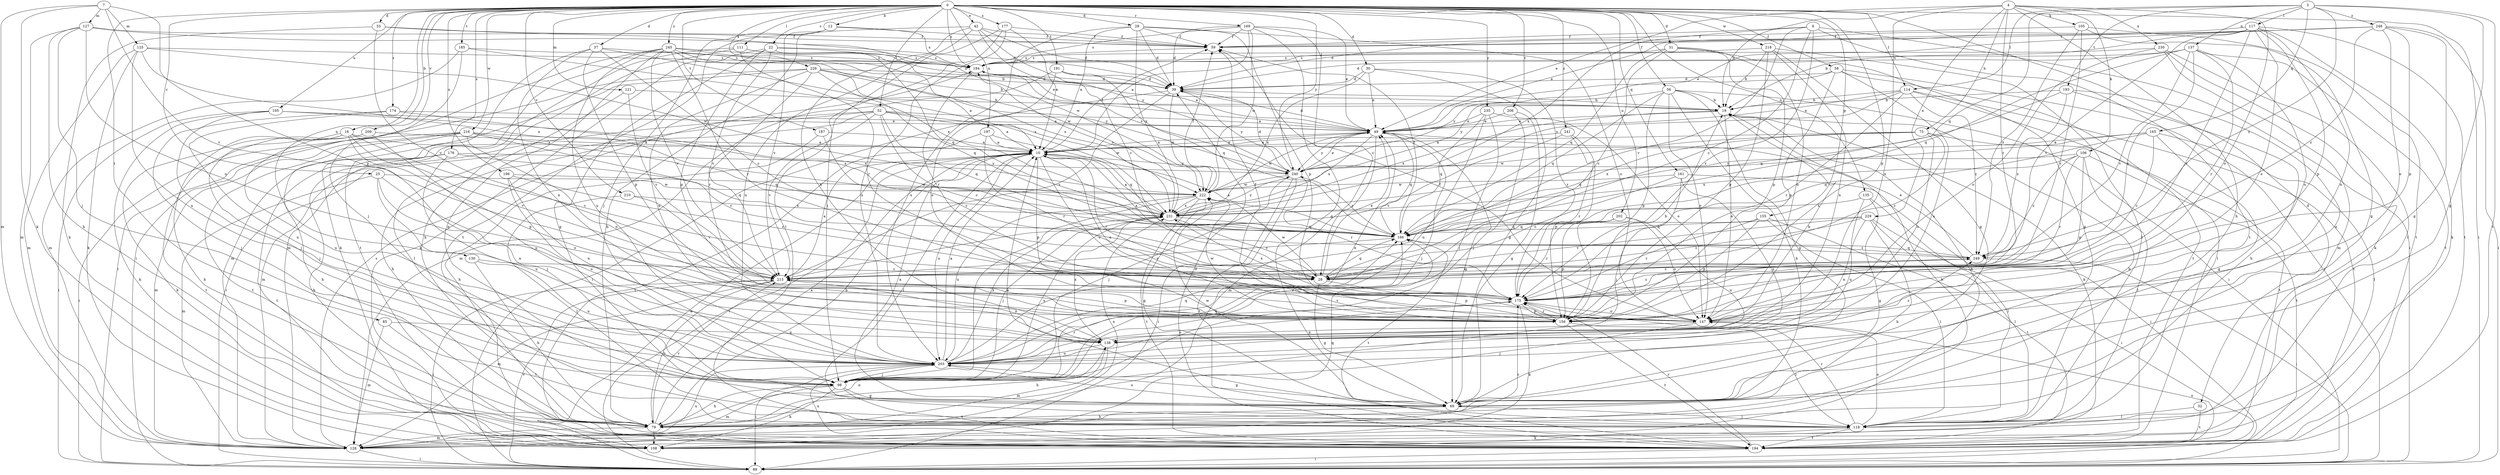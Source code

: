 strict digraph  {
0;
3;
4;
7;
9;
10;
12;
16;
19;
22;
25;
28;
29;
30;
31;
32;
33;
37;
39;
42;
49;
52;
56;
58;
59;
69;
75;
79;
85;
88;
98;
105;
106;
108;
111;
114;
117;
118;
121;
125;
127;
128;
130;
135;
137;
138;
147;
155;
156;
161;
165;
166;
169;
174;
175;
176;
177;
184;
185;
187;
191;
193;
194;
195;
196;
197;
202;
203;
206;
209;
210;
213;
216;
218;
222;
226;
229;
230;
231;
235;
240;
241;
245;
248;
249;
0 -> 12  [label=b];
0 -> 16  [label=b];
0 -> 22  [label=c];
0 -> 25  [label=c];
0 -> 29  [label=d];
0 -> 30  [label=d];
0 -> 31  [label=d];
0 -> 32  [label=d];
0 -> 33  [label=d];
0 -> 37  [label=d];
0 -> 42  [label=e];
0 -> 52  [label=f];
0 -> 56  [label=f];
0 -> 58  [label=f];
0 -> 85  [label=i];
0 -> 88  [label=i];
0 -> 111  [label=l];
0 -> 114  [label=l];
0 -> 121  [label=m];
0 -> 130  [label=n];
0 -> 135  [label=n];
0 -> 155  [label=p];
0 -> 156  [label=p];
0 -> 161  [label=q];
0 -> 169  [label=r];
0 -> 174  [label=r];
0 -> 176  [label=s];
0 -> 177  [label=s];
0 -> 184  [label=s];
0 -> 185  [label=t];
0 -> 187  [label=t];
0 -> 191  [label=t];
0 -> 195  [label=u];
0 -> 196  [label=u];
0 -> 197  [label=u];
0 -> 202  [label=u];
0 -> 206  [label=v];
0 -> 209  [label=v];
0 -> 210  [label=v];
0 -> 216  [label=w];
0 -> 218  [label=w];
0 -> 226  [label=x];
0 -> 235  [label=y];
0 -> 240  [label=y];
0 -> 241  [label=z];
0 -> 245  [label=z];
3 -> 69  [label=g];
3 -> 114  [label=l];
3 -> 117  [label=l];
3 -> 137  [label=n];
3 -> 165  [label=q];
3 -> 166  [label=q];
3 -> 193  [label=t];
3 -> 194  [label=t];
3 -> 248  [label=z];
3 -> 249  [label=z];
4 -> 19  [label=b];
4 -> 49  [label=e];
4 -> 75  [label=h];
4 -> 79  [label=h];
4 -> 105  [label=k];
4 -> 106  [label=k];
4 -> 138  [label=n];
4 -> 147  [label=o];
4 -> 175  [label=r];
4 -> 229  [label=x];
4 -> 230  [label=x];
7 -> 108  [label=k];
7 -> 125  [label=m];
7 -> 127  [label=m];
7 -> 128  [label=m];
7 -> 156  [label=p];
7 -> 213  [label=v];
9 -> 28  [label=c];
9 -> 59  [label=f];
9 -> 88  [label=i];
9 -> 175  [label=r];
9 -> 194  [label=t];
9 -> 213  [label=v];
9 -> 231  [label=x];
10 -> 49  [label=e];
10 -> 59  [label=f];
10 -> 79  [label=h];
10 -> 88  [label=i];
10 -> 118  [label=l];
10 -> 147  [label=o];
10 -> 156  [label=p];
10 -> 175  [label=r];
10 -> 203  [label=u];
10 -> 240  [label=y];
12 -> 59  [label=f];
12 -> 98  [label=j];
12 -> 184  [label=s];
12 -> 194  [label=t];
12 -> 213  [label=v];
16 -> 10  [label=a];
16 -> 28  [label=c];
16 -> 79  [label=h];
16 -> 98  [label=j];
16 -> 156  [label=p];
16 -> 203  [label=u];
16 -> 213  [label=v];
19 -> 49  [label=e];
19 -> 108  [label=k];
19 -> 147  [label=o];
19 -> 231  [label=x];
22 -> 49  [label=e];
22 -> 69  [label=g];
22 -> 108  [label=k];
22 -> 156  [label=p];
22 -> 166  [label=q];
22 -> 184  [label=s];
22 -> 213  [label=v];
25 -> 128  [label=m];
25 -> 138  [label=n];
25 -> 147  [label=o];
25 -> 203  [label=u];
25 -> 222  [label=w];
28 -> 49  [label=e];
28 -> 69  [label=g];
28 -> 156  [label=p];
28 -> 166  [label=q];
28 -> 222  [label=w];
29 -> 10  [label=a];
29 -> 39  [label=d];
29 -> 59  [label=f];
29 -> 147  [label=o];
29 -> 156  [label=p];
29 -> 203  [label=u];
29 -> 231  [label=x];
30 -> 39  [label=d];
30 -> 49  [label=e];
30 -> 69  [label=g];
30 -> 175  [label=r];
30 -> 231  [label=x];
31 -> 28  [label=c];
31 -> 69  [label=g];
31 -> 147  [label=o];
31 -> 156  [label=p];
31 -> 166  [label=q];
31 -> 184  [label=s];
32 -> 118  [label=l];
32 -> 194  [label=t];
33 -> 59  [label=f];
33 -> 108  [label=k];
33 -> 213  [label=v];
33 -> 222  [label=w];
37 -> 28  [label=c];
37 -> 108  [label=k];
37 -> 138  [label=n];
37 -> 156  [label=p];
37 -> 184  [label=s];
37 -> 231  [label=x];
39 -> 19  [label=b];
39 -> 88  [label=i];
39 -> 213  [label=v];
39 -> 222  [label=w];
39 -> 240  [label=y];
42 -> 28  [label=c];
42 -> 39  [label=d];
42 -> 59  [label=f];
42 -> 79  [label=h];
42 -> 138  [label=n];
42 -> 203  [label=u];
42 -> 240  [label=y];
49 -> 10  [label=a];
49 -> 39  [label=d];
49 -> 69  [label=g];
49 -> 98  [label=j];
49 -> 128  [label=m];
49 -> 166  [label=q];
49 -> 222  [label=w];
49 -> 231  [label=x];
49 -> 240  [label=y];
52 -> 10  [label=a];
52 -> 28  [label=c];
52 -> 49  [label=e];
52 -> 79  [label=h];
52 -> 88  [label=i];
52 -> 128  [label=m];
52 -> 166  [label=q];
52 -> 213  [label=v];
52 -> 222  [label=w];
56 -> 19  [label=b];
56 -> 69  [label=g];
56 -> 79  [label=h];
56 -> 88  [label=i];
56 -> 147  [label=o];
56 -> 156  [label=p];
56 -> 166  [label=q];
56 -> 240  [label=y];
58 -> 39  [label=d];
58 -> 88  [label=i];
58 -> 156  [label=p];
58 -> 194  [label=t];
58 -> 203  [label=u];
58 -> 240  [label=y];
59 -> 184  [label=s];
69 -> 10  [label=a];
69 -> 79  [label=h];
69 -> 118  [label=l];
69 -> 203  [label=u];
69 -> 222  [label=w];
75 -> 10  [label=a];
75 -> 28  [label=c];
75 -> 147  [label=o];
75 -> 166  [label=q];
75 -> 194  [label=t];
75 -> 222  [label=w];
79 -> 10  [label=a];
79 -> 19  [label=b];
79 -> 108  [label=k];
79 -> 128  [label=m];
79 -> 138  [label=n];
79 -> 213  [label=v];
79 -> 231  [label=x];
85 -> 118  [label=l];
85 -> 128  [label=m];
85 -> 138  [label=n];
88 -> 10  [label=a];
88 -> 147  [label=o];
88 -> 213  [label=v];
98 -> 69  [label=g];
98 -> 79  [label=h];
98 -> 108  [label=k];
98 -> 128  [label=m];
98 -> 166  [label=q];
98 -> 194  [label=t];
98 -> 231  [label=x];
105 -> 59  [label=f];
105 -> 69  [label=g];
105 -> 175  [label=r];
105 -> 194  [label=t];
105 -> 249  [label=z];
106 -> 118  [label=l];
106 -> 156  [label=p];
106 -> 175  [label=r];
106 -> 194  [label=t];
106 -> 231  [label=x];
106 -> 240  [label=y];
106 -> 249  [label=z];
108 -> 19  [label=b];
111 -> 39  [label=d];
111 -> 79  [label=h];
111 -> 128  [label=m];
111 -> 175  [label=r];
111 -> 184  [label=s];
114 -> 19  [label=b];
114 -> 49  [label=e];
114 -> 118  [label=l];
114 -> 175  [label=r];
114 -> 194  [label=t];
114 -> 240  [label=y];
114 -> 249  [label=z];
117 -> 19  [label=b];
117 -> 39  [label=d];
117 -> 49  [label=e];
117 -> 59  [label=f];
117 -> 108  [label=k];
117 -> 138  [label=n];
117 -> 147  [label=o];
117 -> 156  [label=p];
117 -> 175  [label=r];
117 -> 194  [label=t];
117 -> 213  [label=v];
118 -> 10  [label=a];
118 -> 19  [label=b];
118 -> 108  [label=k];
118 -> 147  [label=o];
118 -> 175  [label=r];
118 -> 194  [label=t];
121 -> 19  [label=b];
121 -> 118  [label=l];
121 -> 213  [label=v];
125 -> 108  [label=k];
125 -> 128  [label=m];
125 -> 184  [label=s];
125 -> 203  [label=u];
125 -> 222  [label=w];
125 -> 231  [label=x];
127 -> 39  [label=d];
127 -> 59  [label=f];
127 -> 79  [label=h];
127 -> 98  [label=j];
127 -> 128  [label=m];
127 -> 147  [label=o];
128 -> 88  [label=i];
128 -> 166  [label=q];
128 -> 175  [label=r];
128 -> 184  [label=s];
128 -> 203  [label=u];
130 -> 28  [label=c];
130 -> 79  [label=h];
130 -> 203  [label=u];
135 -> 69  [label=g];
135 -> 118  [label=l];
135 -> 203  [label=u];
135 -> 231  [label=x];
137 -> 28  [label=c];
137 -> 39  [label=d];
137 -> 147  [label=o];
137 -> 166  [label=q];
137 -> 175  [label=r];
137 -> 184  [label=s];
137 -> 194  [label=t];
137 -> 213  [label=v];
138 -> 19  [label=b];
138 -> 79  [label=h];
138 -> 128  [label=m];
138 -> 203  [label=u];
138 -> 231  [label=x];
138 -> 249  [label=z];
147 -> 59  [label=f];
147 -> 98  [label=j];
147 -> 138  [label=n];
147 -> 213  [label=v];
155 -> 118  [label=l];
155 -> 156  [label=p];
155 -> 166  [label=q];
155 -> 175  [label=r];
155 -> 194  [label=t];
156 -> 10  [label=a];
156 -> 19  [label=b];
156 -> 59  [label=f];
156 -> 118  [label=l];
156 -> 175  [label=r];
156 -> 194  [label=t];
156 -> 222  [label=w];
161 -> 28  [label=c];
161 -> 88  [label=i];
161 -> 98  [label=j];
161 -> 203  [label=u];
161 -> 222  [label=w];
165 -> 10  [label=a];
165 -> 28  [label=c];
165 -> 69  [label=g];
165 -> 118  [label=l];
165 -> 166  [label=q];
165 -> 231  [label=x];
166 -> 10  [label=a];
166 -> 59  [label=f];
166 -> 194  [label=t];
166 -> 213  [label=v];
166 -> 240  [label=y];
166 -> 249  [label=z];
169 -> 10  [label=a];
169 -> 28  [label=c];
169 -> 39  [label=d];
169 -> 49  [label=e];
169 -> 59  [label=f];
169 -> 69  [label=g];
169 -> 184  [label=s];
169 -> 222  [label=w];
174 -> 49  [label=e];
174 -> 98  [label=j];
174 -> 203  [label=u];
174 -> 231  [label=x];
175 -> 108  [label=k];
175 -> 147  [label=o];
175 -> 156  [label=p];
175 -> 203  [label=u];
175 -> 231  [label=x];
175 -> 249  [label=z];
176 -> 79  [label=h];
176 -> 98  [label=j];
176 -> 166  [label=q];
176 -> 194  [label=t];
176 -> 240  [label=y];
177 -> 10  [label=a];
177 -> 59  [label=f];
177 -> 98  [label=j];
177 -> 118  [label=l];
177 -> 203  [label=u];
184 -> 39  [label=d];
184 -> 175  [label=r];
185 -> 98  [label=j];
185 -> 128  [label=m];
185 -> 184  [label=s];
185 -> 231  [label=x];
187 -> 10  [label=a];
187 -> 28  [label=c];
187 -> 79  [label=h];
191 -> 39  [label=d];
191 -> 49  [label=e];
191 -> 128  [label=m];
191 -> 147  [label=o];
191 -> 166  [label=q];
193 -> 19  [label=b];
193 -> 79  [label=h];
193 -> 166  [label=q];
193 -> 203  [label=u];
193 -> 249  [label=z];
194 -> 39  [label=d];
194 -> 88  [label=i];
194 -> 175  [label=r];
194 -> 203  [label=u];
195 -> 49  [label=e];
195 -> 88  [label=i];
195 -> 98  [label=j];
195 -> 108  [label=k];
195 -> 231  [label=x];
196 -> 28  [label=c];
196 -> 138  [label=n];
196 -> 203  [label=u];
196 -> 222  [label=w];
197 -> 10  [label=a];
197 -> 166  [label=q];
197 -> 175  [label=r];
197 -> 194  [label=t];
202 -> 147  [label=o];
202 -> 156  [label=p];
202 -> 166  [label=q];
202 -> 175  [label=r];
202 -> 203  [label=u];
203 -> 10  [label=a];
203 -> 49  [label=e];
203 -> 69  [label=g];
203 -> 88  [label=i];
203 -> 98  [label=j];
203 -> 166  [label=q];
203 -> 175  [label=r];
203 -> 231  [label=x];
206 -> 49  [label=e];
206 -> 69  [label=g];
206 -> 98  [label=j];
209 -> 10  [label=a];
209 -> 108  [label=k];
209 -> 194  [label=t];
209 -> 203  [label=u];
210 -> 118  [label=l];
210 -> 213  [label=v];
210 -> 231  [label=x];
213 -> 10  [label=a];
213 -> 79  [label=h];
213 -> 88  [label=i];
213 -> 128  [label=m];
213 -> 138  [label=n];
213 -> 156  [label=p];
213 -> 175  [label=r];
216 -> 10  [label=a];
216 -> 28  [label=c];
216 -> 79  [label=h];
216 -> 88  [label=i];
216 -> 128  [label=m];
216 -> 147  [label=o];
216 -> 166  [label=q];
216 -> 194  [label=t];
218 -> 19  [label=b];
218 -> 69  [label=g];
218 -> 118  [label=l];
218 -> 138  [label=n];
218 -> 156  [label=p];
218 -> 184  [label=s];
222 -> 59  [label=f];
222 -> 69  [label=g];
222 -> 98  [label=j];
222 -> 194  [label=t];
222 -> 203  [label=u];
222 -> 231  [label=x];
226 -> 10  [label=a];
226 -> 19  [label=b];
226 -> 39  [label=d];
226 -> 88  [label=i];
226 -> 128  [label=m];
226 -> 138  [label=n];
226 -> 166  [label=q];
226 -> 175  [label=r];
226 -> 240  [label=y];
229 -> 28  [label=c];
229 -> 79  [label=h];
229 -> 88  [label=i];
229 -> 118  [label=l];
229 -> 138  [label=n];
229 -> 166  [label=q];
229 -> 213  [label=v];
230 -> 108  [label=k];
230 -> 118  [label=l];
230 -> 128  [label=m];
230 -> 147  [label=o];
230 -> 184  [label=s];
231 -> 10  [label=a];
231 -> 28  [label=c];
231 -> 98  [label=j];
231 -> 166  [label=q];
231 -> 184  [label=s];
231 -> 240  [label=y];
235 -> 49  [label=e];
235 -> 98  [label=j];
235 -> 147  [label=o];
235 -> 166  [label=q];
235 -> 203  [label=u];
240 -> 39  [label=d];
240 -> 49  [label=e];
240 -> 88  [label=i];
240 -> 98  [label=j];
240 -> 175  [label=r];
240 -> 184  [label=s];
240 -> 194  [label=t];
240 -> 222  [label=w];
241 -> 10  [label=a];
241 -> 156  [label=p];
241 -> 175  [label=r];
241 -> 213  [label=v];
245 -> 19  [label=b];
245 -> 69  [label=g];
245 -> 88  [label=i];
245 -> 175  [label=r];
245 -> 184  [label=s];
245 -> 194  [label=t];
245 -> 203  [label=u];
245 -> 213  [label=v];
245 -> 222  [label=w];
245 -> 231  [label=x];
248 -> 49  [label=e];
248 -> 59  [label=f];
248 -> 69  [label=g];
248 -> 88  [label=i];
248 -> 147  [label=o];
248 -> 156  [label=p];
248 -> 249  [label=z];
249 -> 10  [label=a];
249 -> 28  [label=c];
249 -> 49  [label=e];
249 -> 88  [label=i];
249 -> 166  [label=q];
249 -> 213  [label=v];
}
